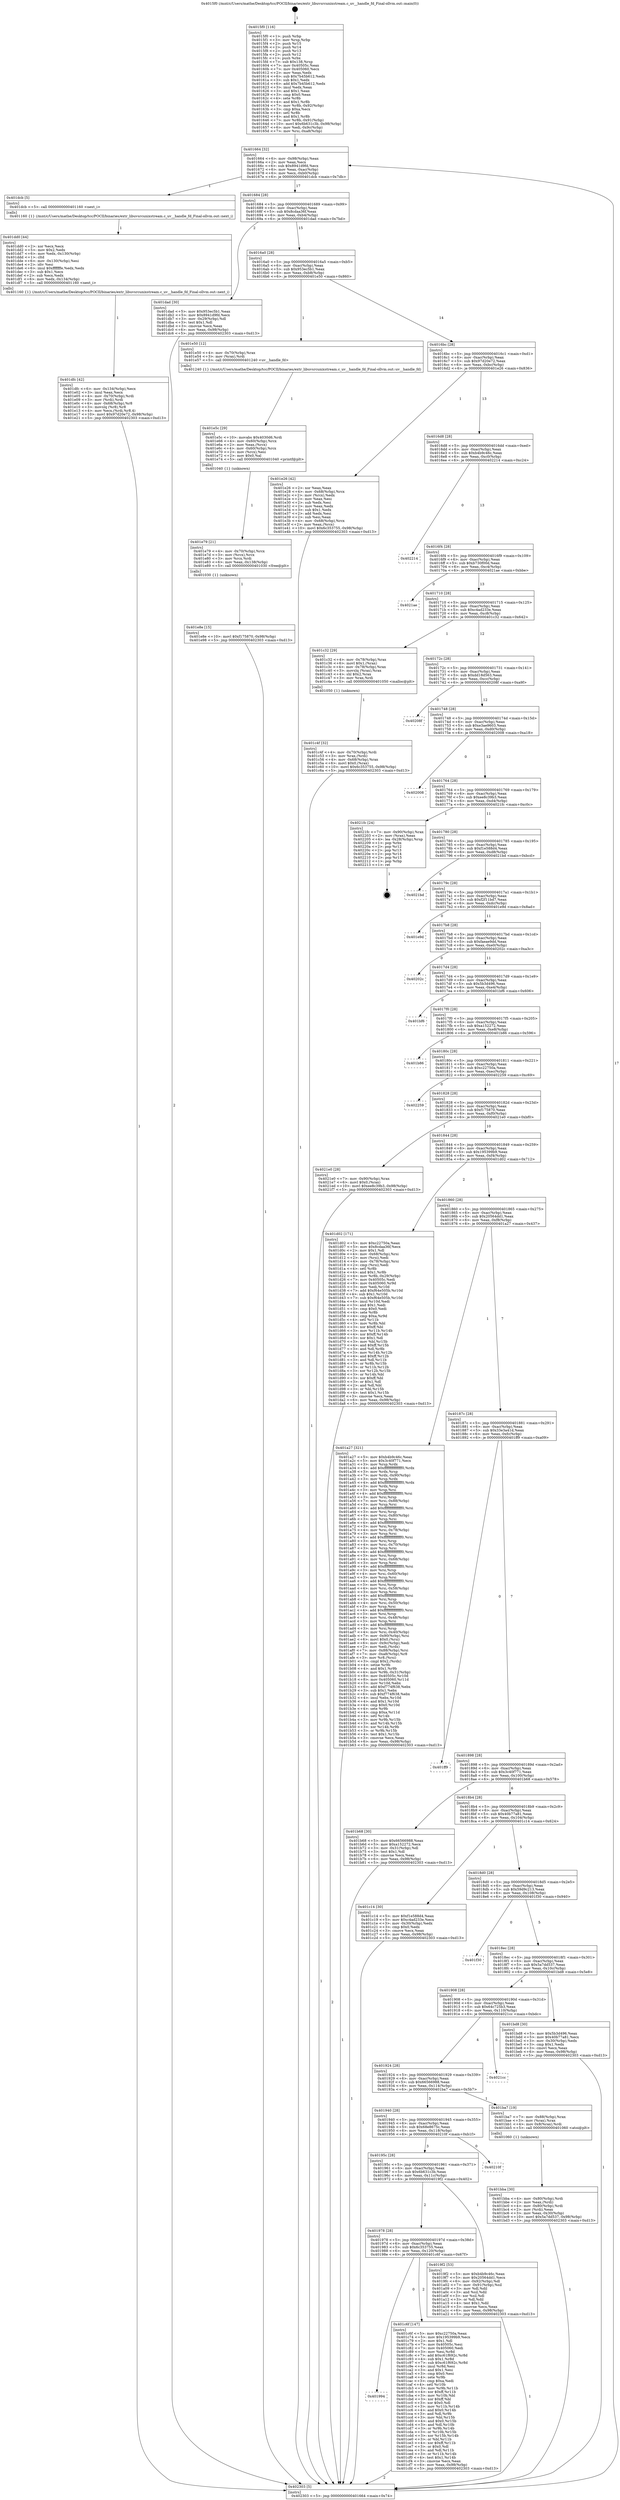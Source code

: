 digraph "0x4015f0" {
  label = "0x4015f0 (/mnt/c/Users/mathe/Desktop/tcc/POCII/binaries/extr_libuvsrcunixstream.c_uv__handle_fd_Final-ollvm.out::main(0))"
  labelloc = "t"
  node[shape=record]

  Entry [label="",width=0.3,height=0.3,shape=circle,fillcolor=black,style=filled]
  "0x401664" [label="{
     0x401664 [32]\l
     | [instrs]\l
     &nbsp;&nbsp;0x401664 \<+6\>: mov -0x98(%rbp),%eax\l
     &nbsp;&nbsp;0x40166a \<+2\>: mov %eax,%ecx\l
     &nbsp;&nbsp;0x40166c \<+6\>: sub $0x8941d9fd,%ecx\l
     &nbsp;&nbsp;0x401672 \<+6\>: mov %eax,-0xac(%rbp)\l
     &nbsp;&nbsp;0x401678 \<+6\>: mov %ecx,-0xb0(%rbp)\l
     &nbsp;&nbsp;0x40167e \<+6\>: je 0000000000401dcb \<main+0x7db\>\l
  }"]
  "0x401dcb" [label="{
     0x401dcb [5]\l
     | [instrs]\l
     &nbsp;&nbsp;0x401dcb \<+5\>: call 0000000000401160 \<next_i\>\l
     | [calls]\l
     &nbsp;&nbsp;0x401160 \{1\} (/mnt/c/Users/mathe/Desktop/tcc/POCII/binaries/extr_libuvsrcunixstream.c_uv__handle_fd_Final-ollvm.out::next_i)\l
  }"]
  "0x401684" [label="{
     0x401684 [28]\l
     | [instrs]\l
     &nbsp;&nbsp;0x401684 \<+5\>: jmp 0000000000401689 \<main+0x99\>\l
     &nbsp;&nbsp;0x401689 \<+6\>: mov -0xac(%rbp),%eax\l
     &nbsp;&nbsp;0x40168f \<+5\>: sub $0x8cdaa36f,%eax\l
     &nbsp;&nbsp;0x401694 \<+6\>: mov %eax,-0xb4(%rbp)\l
     &nbsp;&nbsp;0x40169a \<+6\>: je 0000000000401dad \<main+0x7bd\>\l
  }"]
  Exit [label="",width=0.3,height=0.3,shape=circle,fillcolor=black,style=filled,peripheries=2]
  "0x401dad" [label="{
     0x401dad [30]\l
     | [instrs]\l
     &nbsp;&nbsp;0x401dad \<+5\>: mov $0x953ec5b1,%eax\l
     &nbsp;&nbsp;0x401db2 \<+5\>: mov $0x8941d9fd,%ecx\l
     &nbsp;&nbsp;0x401db7 \<+3\>: mov -0x29(%rbp),%dl\l
     &nbsp;&nbsp;0x401dba \<+3\>: test $0x1,%dl\l
     &nbsp;&nbsp;0x401dbd \<+3\>: cmovne %ecx,%eax\l
     &nbsp;&nbsp;0x401dc0 \<+6\>: mov %eax,-0x98(%rbp)\l
     &nbsp;&nbsp;0x401dc6 \<+5\>: jmp 0000000000402303 \<main+0xd13\>\l
  }"]
  "0x4016a0" [label="{
     0x4016a0 [28]\l
     | [instrs]\l
     &nbsp;&nbsp;0x4016a0 \<+5\>: jmp 00000000004016a5 \<main+0xb5\>\l
     &nbsp;&nbsp;0x4016a5 \<+6\>: mov -0xac(%rbp),%eax\l
     &nbsp;&nbsp;0x4016ab \<+5\>: sub $0x953ec5b1,%eax\l
     &nbsp;&nbsp;0x4016b0 \<+6\>: mov %eax,-0xb8(%rbp)\l
     &nbsp;&nbsp;0x4016b6 \<+6\>: je 0000000000401e50 \<main+0x860\>\l
  }"]
  "0x401e8e" [label="{
     0x401e8e [15]\l
     | [instrs]\l
     &nbsp;&nbsp;0x401e8e \<+10\>: movl $0xf175870,-0x98(%rbp)\l
     &nbsp;&nbsp;0x401e98 \<+5\>: jmp 0000000000402303 \<main+0xd13\>\l
  }"]
  "0x401e50" [label="{
     0x401e50 [12]\l
     | [instrs]\l
     &nbsp;&nbsp;0x401e50 \<+4\>: mov -0x70(%rbp),%rax\l
     &nbsp;&nbsp;0x401e54 \<+3\>: mov (%rax),%rdi\l
     &nbsp;&nbsp;0x401e57 \<+5\>: call 0000000000401240 \<uv__handle_fd\>\l
     | [calls]\l
     &nbsp;&nbsp;0x401240 \{1\} (/mnt/c/Users/mathe/Desktop/tcc/POCII/binaries/extr_libuvsrcunixstream.c_uv__handle_fd_Final-ollvm.out::uv__handle_fd)\l
  }"]
  "0x4016bc" [label="{
     0x4016bc [28]\l
     | [instrs]\l
     &nbsp;&nbsp;0x4016bc \<+5\>: jmp 00000000004016c1 \<main+0xd1\>\l
     &nbsp;&nbsp;0x4016c1 \<+6\>: mov -0xac(%rbp),%eax\l
     &nbsp;&nbsp;0x4016c7 \<+5\>: sub $0x97d20e72,%eax\l
     &nbsp;&nbsp;0x4016cc \<+6\>: mov %eax,-0xbc(%rbp)\l
     &nbsp;&nbsp;0x4016d2 \<+6\>: je 0000000000401e26 \<main+0x836\>\l
  }"]
  "0x401e79" [label="{
     0x401e79 [21]\l
     | [instrs]\l
     &nbsp;&nbsp;0x401e79 \<+4\>: mov -0x70(%rbp),%rcx\l
     &nbsp;&nbsp;0x401e7d \<+3\>: mov (%rcx),%rcx\l
     &nbsp;&nbsp;0x401e80 \<+3\>: mov %rcx,%rdi\l
     &nbsp;&nbsp;0x401e83 \<+6\>: mov %eax,-0x138(%rbp)\l
     &nbsp;&nbsp;0x401e89 \<+5\>: call 0000000000401030 \<free@plt\>\l
     | [calls]\l
     &nbsp;&nbsp;0x401030 \{1\} (unknown)\l
  }"]
  "0x401e26" [label="{
     0x401e26 [42]\l
     | [instrs]\l
     &nbsp;&nbsp;0x401e26 \<+2\>: xor %eax,%eax\l
     &nbsp;&nbsp;0x401e28 \<+4\>: mov -0x68(%rbp),%rcx\l
     &nbsp;&nbsp;0x401e2c \<+2\>: mov (%rcx),%edx\l
     &nbsp;&nbsp;0x401e2e \<+2\>: mov %eax,%esi\l
     &nbsp;&nbsp;0x401e30 \<+2\>: sub %edx,%esi\l
     &nbsp;&nbsp;0x401e32 \<+2\>: mov %eax,%edx\l
     &nbsp;&nbsp;0x401e34 \<+3\>: sub $0x1,%edx\l
     &nbsp;&nbsp;0x401e37 \<+2\>: add %edx,%esi\l
     &nbsp;&nbsp;0x401e39 \<+2\>: sub %esi,%eax\l
     &nbsp;&nbsp;0x401e3b \<+4\>: mov -0x68(%rbp),%rcx\l
     &nbsp;&nbsp;0x401e3f \<+2\>: mov %eax,(%rcx)\l
     &nbsp;&nbsp;0x401e41 \<+10\>: movl $0x6c353755,-0x98(%rbp)\l
     &nbsp;&nbsp;0x401e4b \<+5\>: jmp 0000000000402303 \<main+0xd13\>\l
  }"]
  "0x4016d8" [label="{
     0x4016d8 [28]\l
     | [instrs]\l
     &nbsp;&nbsp;0x4016d8 \<+5\>: jmp 00000000004016dd \<main+0xed\>\l
     &nbsp;&nbsp;0x4016dd \<+6\>: mov -0xac(%rbp),%eax\l
     &nbsp;&nbsp;0x4016e3 \<+5\>: sub $0xb4b9c46c,%eax\l
     &nbsp;&nbsp;0x4016e8 \<+6\>: mov %eax,-0xc0(%rbp)\l
     &nbsp;&nbsp;0x4016ee \<+6\>: je 0000000000402214 \<main+0xc24\>\l
  }"]
  "0x401e5c" [label="{
     0x401e5c [29]\l
     | [instrs]\l
     &nbsp;&nbsp;0x401e5c \<+10\>: movabs $0x4030d6,%rdi\l
     &nbsp;&nbsp;0x401e66 \<+4\>: mov -0x60(%rbp),%rcx\l
     &nbsp;&nbsp;0x401e6a \<+2\>: mov %eax,(%rcx)\l
     &nbsp;&nbsp;0x401e6c \<+4\>: mov -0x60(%rbp),%rcx\l
     &nbsp;&nbsp;0x401e70 \<+2\>: mov (%rcx),%esi\l
     &nbsp;&nbsp;0x401e72 \<+2\>: mov $0x0,%al\l
     &nbsp;&nbsp;0x401e74 \<+5\>: call 0000000000401040 \<printf@plt\>\l
     | [calls]\l
     &nbsp;&nbsp;0x401040 \{1\} (unknown)\l
  }"]
  "0x402214" [label="{
     0x402214\l
  }", style=dashed]
  "0x4016f4" [label="{
     0x4016f4 [28]\l
     | [instrs]\l
     &nbsp;&nbsp;0x4016f4 \<+5\>: jmp 00000000004016f9 \<main+0x109\>\l
     &nbsp;&nbsp;0x4016f9 \<+6\>: mov -0xac(%rbp),%eax\l
     &nbsp;&nbsp;0x4016ff \<+5\>: sub $0xb730f00d,%eax\l
     &nbsp;&nbsp;0x401704 \<+6\>: mov %eax,-0xc4(%rbp)\l
     &nbsp;&nbsp;0x40170a \<+6\>: je 00000000004021ae \<main+0xbbe\>\l
  }"]
  "0x401dfc" [label="{
     0x401dfc [42]\l
     | [instrs]\l
     &nbsp;&nbsp;0x401dfc \<+6\>: mov -0x134(%rbp),%ecx\l
     &nbsp;&nbsp;0x401e02 \<+3\>: imul %eax,%ecx\l
     &nbsp;&nbsp;0x401e05 \<+4\>: mov -0x70(%rbp),%rdi\l
     &nbsp;&nbsp;0x401e09 \<+3\>: mov (%rdi),%rdi\l
     &nbsp;&nbsp;0x401e0c \<+4\>: mov -0x68(%rbp),%r8\l
     &nbsp;&nbsp;0x401e10 \<+3\>: movslq (%r8),%r8\l
     &nbsp;&nbsp;0x401e13 \<+4\>: mov %ecx,(%rdi,%r8,4)\l
     &nbsp;&nbsp;0x401e17 \<+10\>: movl $0x97d20e72,-0x98(%rbp)\l
     &nbsp;&nbsp;0x401e21 \<+5\>: jmp 0000000000402303 \<main+0xd13\>\l
  }"]
  "0x4021ae" [label="{
     0x4021ae\l
  }", style=dashed]
  "0x401710" [label="{
     0x401710 [28]\l
     | [instrs]\l
     &nbsp;&nbsp;0x401710 \<+5\>: jmp 0000000000401715 \<main+0x125\>\l
     &nbsp;&nbsp;0x401715 \<+6\>: mov -0xac(%rbp),%eax\l
     &nbsp;&nbsp;0x40171b \<+5\>: sub $0xc4ad233e,%eax\l
     &nbsp;&nbsp;0x401720 \<+6\>: mov %eax,-0xc8(%rbp)\l
     &nbsp;&nbsp;0x401726 \<+6\>: je 0000000000401c32 \<main+0x642\>\l
  }"]
  "0x401dd0" [label="{
     0x401dd0 [44]\l
     | [instrs]\l
     &nbsp;&nbsp;0x401dd0 \<+2\>: xor %ecx,%ecx\l
     &nbsp;&nbsp;0x401dd2 \<+5\>: mov $0x2,%edx\l
     &nbsp;&nbsp;0x401dd7 \<+6\>: mov %edx,-0x130(%rbp)\l
     &nbsp;&nbsp;0x401ddd \<+1\>: cltd\l
     &nbsp;&nbsp;0x401dde \<+6\>: mov -0x130(%rbp),%esi\l
     &nbsp;&nbsp;0x401de4 \<+2\>: idiv %esi\l
     &nbsp;&nbsp;0x401de6 \<+6\>: imul $0xfffffffe,%edx,%edx\l
     &nbsp;&nbsp;0x401dec \<+3\>: sub $0x1,%ecx\l
     &nbsp;&nbsp;0x401def \<+2\>: sub %ecx,%edx\l
     &nbsp;&nbsp;0x401df1 \<+6\>: mov %edx,-0x134(%rbp)\l
     &nbsp;&nbsp;0x401df7 \<+5\>: call 0000000000401160 \<next_i\>\l
     | [calls]\l
     &nbsp;&nbsp;0x401160 \{1\} (/mnt/c/Users/mathe/Desktop/tcc/POCII/binaries/extr_libuvsrcunixstream.c_uv__handle_fd_Final-ollvm.out::next_i)\l
  }"]
  "0x401c32" [label="{
     0x401c32 [29]\l
     | [instrs]\l
     &nbsp;&nbsp;0x401c32 \<+4\>: mov -0x78(%rbp),%rax\l
     &nbsp;&nbsp;0x401c36 \<+6\>: movl $0x1,(%rax)\l
     &nbsp;&nbsp;0x401c3c \<+4\>: mov -0x78(%rbp),%rax\l
     &nbsp;&nbsp;0x401c40 \<+3\>: movslq (%rax),%rax\l
     &nbsp;&nbsp;0x401c43 \<+4\>: shl $0x2,%rax\l
     &nbsp;&nbsp;0x401c47 \<+3\>: mov %rax,%rdi\l
     &nbsp;&nbsp;0x401c4a \<+5\>: call 0000000000401050 \<malloc@plt\>\l
     | [calls]\l
     &nbsp;&nbsp;0x401050 \{1\} (unknown)\l
  }"]
  "0x40172c" [label="{
     0x40172c [28]\l
     | [instrs]\l
     &nbsp;&nbsp;0x40172c \<+5\>: jmp 0000000000401731 \<main+0x141\>\l
     &nbsp;&nbsp;0x401731 \<+6\>: mov -0xac(%rbp),%eax\l
     &nbsp;&nbsp;0x401737 \<+5\>: sub $0xdd18d563,%eax\l
     &nbsp;&nbsp;0x40173c \<+6\>: mov %eax,-0xcc(%rbp)\l
     &nbsp;&nbsp;0x401742 \<+6\>: je 000000000040208f \<main+0xa9f\>\l
  }"]
  "0x401994" [label="{
     0x401994\l
  }", style=dashed]
  "0x40208f" [label="{
     0x40208f\l
  }", style=dashed]
  "0x401748" [label="{
     0x401748 [28]\l
     | [instrs]\l
     &nbsp;&nbsp;0x401748 \<+5\>: jmp 000000000040174d \<main+0x15d\>\l
     &nbsp;&nbsp;0x40174d \<+6\>: mov -0xac(%rbp),%eax\l
     &nbsp;&nbsp;0x401753 \<+5\>: sub $0xe3ae9603,%eax\l
     &nbsp;&nbsp;0x401758 \<+6\>: mov %eax,-0xd0(%rbp)\l
     &nbsp;&nbsp;0x40175e \<+6\>: je 0000000000402008 \<main+0xa18\>\l
  }"]
  "0x401c6f" [label="{
     0x401c6f [147]\l
     | [instrs]\l
     &nbsp;&nbsp;0x401c6f \<+5\>: mov $0xc22750a,%eax\l
     &nbsp;&nbsp;0x401c74 \<+5\>: mov $0x195399b9,%ecx\l
     &nbsp;&nbsp;0x401c79 \<+2\>: mov $0x1,%dl\l
     &nbsp;&nbsp;0x401c7b \<+7\>: mov 0x40505c,%esi\l
     &nbsp;&nbsp;0x401c82 \<+7\>: mov 0x405060,%edi\l
     &nbsp;&nbsp;0x401c89 \<+3\>: mov %esi,%r8d\l
     &nbsp;&nbsp;0x401c8c \<+7\>: add $0xc61f692c,%r8d\l
     &nbsp;&nbsp;0x401c93 \<+4\>: sub $0x1,%r8d\l
     &nbsp;&nbsp;0x401c97 \<+7\>: sub $0xc61f692c,%r8d\l
     &nbsp;&nbsp;0x401c9e \<+4\>: imul %r8d,%esi\l
     &nbsp;&nbsp;0x401ca2 \<+3\>: and $0x1,%esi\l
     &nbsp;&nbsp;0x401ca5 \<+3\>: cmp $0x0,%esi\l
     &nbsp;&nbsp;0x401ca8 \<+4\>: sete %r9b\l
     &nbsp;&nbsp;0x401cac \<+3\>: cmp $0xa,%edi\l
     &nbsp;&nbsp;0x401caf \<+4\>: setl %r10b\l
     &nbsp;&nbsp;0x401cb3 \<+3\>: mov %r9b,%r11b\l
     &nbsp;&nbsp;0x401cb6 \<+4\>: xor $0xff,%r11b\l
     &nbsp;&nbsp;0x401cba \<+3\>: mov %r10b,%bl\l
     &nbsp;&nbsp;0x401cbd \<+3\>: xor $0xff,%bl\l
     &nbsp;&nbsp;0x401cc0 \<+3\>: xor $0x0,%dl\l
     &nbsp;&nbsp;0x401cc3 \<+3\>: mov %r11b,%r14b\l
     &nbsp;&nbsp;0x401cc6 \<+4\>: and $0x0,%r14b\l
     &nbsp;&nbsp;0x401cca \<+3\>: and %dl,%r9b\l
     &nbsp;&nbsp;0x401ccd \<+3\>: mov %bl,%r15b\l
     &nbsp;&nbsp;0x401cd0 \<+4\>: and $0x0,%r15b\l
     &nbsp;&nbsp;0x401cd4 \<+3\>: and %dl,%r10b\l
     &nbsp;&nbsp;0x401cd7 \<+3\>: or %r9b,%r14b\l
     &nbsp;&nbsp;0x401cda \<+3\>: or %r10b,%r15b\l
     &nbsp;&nbsp;0x401cdd \<+3\>: xor %r15b,%r14b\l
     &nbsp;&nbsp;0x401ce0 \<+3\>: or %bl,%r11b\l
     &nbsp;&nbsp;0x401ce3 \<+4\>: xor $0xff,%r11b\l
     &nbsp;&nbsp;0x401ce7 \<+3\>: or $0x0,%dl\l
     &nbsp;&nbsp;0x401cea \<+3\>: and %dl,%r11b\l
     &nbsp;&nbsp;0x401ced \<+3\>: or %r11b,%r14b\l
     &nbsp;&nbsp;0x401cf0 \<+4\>: test $0x1,%r14b\l
     &nbsp;&nbsp;0x401cf4 \<+3\>: cmovne %ecx,%eax\l
     &nbsp;&nbsp;0x401cf7 \<+6\>: mov %eax,-0x98(%rbp)\l
     &nbsp;&nbsp;0x401cfd \<+5\>: jmp 0000000000402303 \<main+0xd13\>\l
  }"]
  "0x402008" [label="{
     0x402008\l
  }", style=dashed]
  "0x401764" [label="{
     0x401764 [28]\l
     | [instrs]\l
     &nbsp;&nbsp;0x401764 \<+5\>: jmp 0000000000401769 \<main+0x179\>\l
     &nbsp;&nbsp;0x401769 \<+6\>: mov -0xac(%rbp),%eax\l
     &nbsp;&nbsp;0x40176f \<+5\>: sub $0xee8c39b3,%eax\l
     &nbsp;&nbsp;0x401774 \<+6\>: mov %eax,-0xd4(%rbp)\l
     &nbsp;&nbsp;0x40177a \<+6\>: je 00000000004021fc \<main+0xc0c\>\l
  }"]
  "0x401c4f" [label="{
     0x401c4f [32]\l
     | [instrs]\l
     &nbsp;&nbsp;0x401c4f \<+4\>: mov -0x70(%rbp),%rdi\l
     &nbsp;&nbsp;0x401c53 \<+3\>: mov %rax,(%rdi)\l
     &nbsp;&nbsp;0x401c56 \<+4\>: mov -0x68(%rbp),%rax\l
     &nbsp;&nbsp;0x401c5a \<+6\>: movl $0x0,(%rax)\l
     &nbsp;&nbsp;0x401c60 \<+10\>: movl $0x6c353755,-0x98(%rbp)\l
     &nbsp;&nbsp;0x401c6a \<+5\>: jmp 0000000000402303 \<main+0xd13\>\l
  }"]
  "0x4021fc" [label="{
     0x4021fc [24]\l
     | [instrs]\l
     &nbsp;&nbsp;0x4021fc \<+7\>: mov -0x90(%rbp),%rax\l
     &nbsp;&nbsp;0x402203 \<+2\>: mov (%rax),%eax\l
     &nbsp;&nbsp;0x402205 \<+4\>: lea -0x28(%rbp),%rsp\l
     &nbsp;&nbsp;0x402209 \<+1\>: pop %rbx\l
     &nbsp;&nbsp;0x40220a \<+2\>: pop %r12\l
     &nbsp;&nbsp;0x40220c \<+2\>: pop %r13\l
     &nbsp;&nbsp;0x40220e \<+2\>: pop %r14\l
     &nbsp;&nbsp;0x402210 \<+2\>: pop %r15\l
     &nbsp;&nbsp;0x402212 \<+1\>: pop %rbp\l
     &nbsp;&nbsp;0x402213 \<+1\>: ret\l
  }"]
  "0x401780" [label="{
     0x401780 [28]\l
     | [instrs]\l
     &nbsp;&nbsp;0x401780 \<+5\>: jmp 0000000000401785 \<main+0x195\>\l
     &nbsp;&nbsp;0x401785 \<+6\>: mov -0xac(%rbp),%eax\l
     &nbsp;&nbsp;0x40178b \<+5\>: sub $0xf1e588d4,%eax\l
     &nbsp;&nbsp;0x401790 \<+6\>: mov %eax,-0xd8(%rbp)\l
     &nbsp;&nbsp;0x401796 \<+6\>: je 00000000004021bd \<main+0xbcd\>\l
  }"]
  "0x401bba" [label="{
     0x401bba [30]\l
     | [instrs]\l
     &nbsp;&nbsp;0x401bba \<+4\>: mov -0x80(%rbp),%rdi\l
     &nbsp;&nbsp;0x401bbe \<+2\>: mov %eax,(%rdi)\l
     &nbsp;&nbsp;0x401bc0 \<+4\>: mov -0x80(%rbp),%rdi\l
     &nbsp;&nbsp;0x401bc4 \<+2\>: mov (%rdi),%eax\l
     &nbsp;&nbsp;0x401bc6 \<+3\>: mov %eax,-0x30(%rbp)\l
     &nbsp;&nbsp;0x401bc9 \<+10\>: movl $0x5a7dd537,-0x98(%rbp)\l
     &nbsp;&nbsp;0x401bd3 \<+5\>: jmp 0000000000402303 \<main+0xd13\>\l
  }"]
  "0x4021bd" [label="{
     0x4021bd\l
  }", style=dashed]
  "0x40179c" [label="{
     0x40179c [28]\l
     | [instrs]\l
     &nbsp;&nbsp;0x40179c \<+5\>: jmp 00000000004017a1 \<main+0x1b1\>\l
     &nbsp;&nbsp;0x4017a1 \<+6\>: mov -0xac(%rbp),%eax\l
     &nbsp;&nbsp;0x4017a7 \<+5\>: sub $0xf2f11bd7,%eax\l
     &nbsp;&nbsp;0x4017ac \<+6\>: mov %eax,-0xdc(%rbp)\l
     &nbsp;&nbsp;0x4017b2 \<+6\>: je 0000000000401e9d \<main+0x8ad\>\l
  }"]
  "0x4015f0" [label="{
     0x4015f0 [116]\l
     | [instrs]\l
     &nbsp;&nbsp;0x4015f0 \<+1\>: push %rbp\l
     &nbsp;&nbsp;0x4015f1 \<+3\>: mov %rsp,%rbp\l
     &nbsp;&nbsp;0x4015f4 \<+2\>: push %r15\l
     &nbsp;&nbsp;0x4015f6 \<+2\>: push %r14\l
     &nbsp;&nbsp;0x4015f8 \<+2\>: push %r13\l
     &nbsp;&nbsp;0x4015fa \<+2\>: push %r12\l
     &nbsp;&nbsp;0x4015fc \<+1\>: push %rbx\l
     &nbsp;&nbsp;0x4015fd \<+7\>: sub $0x138,%rsp\l
     &nbsp;&nbsp;0x401604 \<+7\>: mov 0x40505c,%eax\l
     &nbsp;&nbsp;0x40160b \<+7\>: mov 0x405060,%ecx\l
     &nbsp;&nbsp;0x401612 \<+2\>: mov %eax,%edx\l
     &nbsp;&nbsp;0x401614 \<+6\>: sub $0x7b45b612,%edx\l
     &nbsp;&nbsp;0x40161a \<+3\>: sub $0x1,%edx\l
     &nbsp;&nbsp;0x40161d \<+6\>: add $0x7b45b612,%edx\l
     &nbsp;&nbsp;0x401623 \<+3\>: imul %edx,%eax\l
     &nbsp;&nbsp;0x401626 \<+3\>: and $0x1,%eax\l
     &nbsp;&nbsp;0x401629 \<+3\>: cmp $0x0,%eax\l
     &nbsp;&nbsp;0x40162c \<+4\>: sete %r8b\l
     &nbsp;&nbsp;0x401630 \<+4\>: and $0x1,%r8b\l
     &nbsp;&nbsp;0x401634 \<+7\>: mov %r8b,-0x92(%rbp)\l
     &nbsp;&nbsp;0x40163b \<+3\>: cmp $0xa,%ecx\l
     &nbsp;&nbsp;0x40163e \<+4\>: setl %r8b\l
     &nbsp;&nbsp;0x401642 \<+4\>: and $0x1,%r8b\l
     &nbsp;&nbsp;0x401646 \<+7\>: mov %r8b,-0x91(%rbp)\l
     &nbsp;&nbsp;0x40164d \<+10\>: movl $0x6b631c3b,-0x98(%rbp)\l
     &nbsp;&nbsp;0x401657 \<+6\>: mov %edi,-0x9c(%rbp)\l
     &nbsp;&nbsp;0x40165d \<+7\>: mov %rsi,-0xa8(%rbp)\l
  }"]
  "0x401e9d" [label="{
     0x401e9d\l
  }", style=dashed]
  "0x4017b8" [label="{
     0x4017b8 [28]\l
     | [instrs]\l
     &nbsp;&nbsp;0x4017b8 \<+5\>: jmp 00000000004017bd \<main+0x1cd\>\l
     &nbsp;&nbsp;0x4017bd \<+6\>: mov -0xac(%rbp),%eax\l
     &nbsp;&nbsp;0x4017c3 \<+5\>: sub $0xfaeae9dd,%eax\l
     &nbsp;&nbsp;0x4017c8 \<+6\>: mov %eax,-0xe0(%rbp)\l
     &nbsp;&nbsp;0x4017ce \<+6\>: je 000000000040202c \<main+0xa3c\>\l
  }"]
  "0x402303" [label="{
     0x402303 [5]\l
     | [instrs]\l
     &nbsp;&nbsp;0x402303 \<+5\>: jmp 0000000000401664 \<main+0x74\>\l
  }"]
  "0x40202c" [label="{
     0x40202c\l
  }", style=dashed]
  "0x4017d4" [label="{
     0x4017d4 [28]\l
     | [instrs]\l
     &nbsp;&nbsp;0x4017d4 \<+5\>: jmp 00000000004017d9 \<main+0x1e9\>\l
     &nbsp;&nbsp;0x4017d9 \<+6\>: mov -0xac(%rbp),%eax\l
     &nbsp;&nbsp;0x4017df \<+5\>: sub $0x5b3d496,%eax\l
     &nbsp;&nbsp;0x4017e4 \<+6\>: mov %eax,-0xe4(%rbp)\l
     &nbsp;&nbsp;0x4017ea \<+6\>: je 0000000000401bf6 \<main+0x606\>\l
  }"]
  "0x401978" [label="{
     0x401978 [28]\l
     | [instrs]\l
     &nbsp;&nbsp;0x401978 \<+5\>: jmp 000000000040197d \<main+0x38d\>\l
     &nbsp;&nbsp;0x40197d \<+6\>: mov -0xac(%rbp),%eax\l
     &nbsp;&nbsp;0x401983 \<+5\>: sub $0x6c353755,%eax\l
     &nbsp;&nbsp;0x401988 \<+6\>: mov %eax,-0x120(%rbp)\l
     &nbsp;&nbsp;0x40198e \<+6\>: je 0000000000401c6f \<main+0x67f\>\l
  }"]
  "0x401bf6" [label="{
     0x401bf6\l
  }", style=dashed]
  "0x4017f0" [label="{
     0x4017f0 [28]\l
     | [instrs]\l
     &nbsp;&nbsp;0x4017f0 \<+5\>: jmp 00000000004017f5 \<main+0x205\>\l
     &nbsp;&nbsp;0x4017f5 \<+6\>: mov -0xac(%rbp),%eax\l
     &nbsp;&nbsp;0x4017fb \<+5\>: sub $0xa152272,%eax\l
     &nbsp;&nbsp;0x401800 \<+6\>: mov %eax,-0xe8(%rbp)\l
     &nbsp;&nbsp;0x401806 \<+6\>: je 0000000000401b86 \<main+0x596\>\l
  }"]
  "0x4019f2" [label="{
     0x4019f2 [53]\l
     | [instrs]\l
     &nbsp;&nbsp;0x4019f2 \<+5\>: mov $0xb4b9c46c,%eax\l
     &nbsp;&nbsp;0x4019f7 \<+5\>: mov $0x20564dd1,%ecx\l
     &nbsp;&nbsp;0x4019fc \<+6\>: mov -0x92(%rbp),%dl\l
     &nbsp;&nbsp;0x401a02 \<+7\>: mov -0x91(%rbp),%sil\l
     &nbsp;&nbsp;0x401a09 \<+3\>: mov %dl,%dil\l
     &nbsp;&nbsp;0x401a0c \<+3\>: and %sil,%dil\l
     &nbsp;&nbsp;0x401a0f \<+3\>: xor %sil,%dl\l
     &nbsp;&nbsp;0x401a12 \<+3\>: or %dl,%dil\l
     &nbsp;&nbsp;0x401a15 \<+4\>: test $0x1,%dil\l
     &nbsp;&nbsp;0x401a19 \<+3\>: cmovne %ecx,%eax\l
     &nbsp;&nbsp;0x401a1c \<+6\>: mov %eax,-0x98(%rbp)\l
     &nbsp;&nbsp;0x401a22 \<+5\>: jmp 0000000000402303 \<main+0xd13\>\l
  }"]
  "0x401b86" [label="{
     0x401b86\l
  }", style=dashed]
  "0x40180c" [label="{
     0x40180c [28]\l
     | [instrs]\l
     &nbsp;&nbsp;0x40180c \<+5\>: jmp 0000000000401811 \<main+0x221\>\l
     &nbsp;&nbsp;0x401811 \<+6\>: mov -0xac(%rbp),%eax\l
     &nbsp;&nbsp;0x401817 \<+5\>: sub $0xc22750a,%eax\l
     &nbsp;&nbsp;0x40181c \<+6\>: mov %eax,-0xec(%rbp)\l
     &nbsp;&nbsp;0x401822 \<+6\>: je 0000000000402259 \<main+0xc69\>\l
  }"]
  "0x40195c" [label="{
     0x40195c [28]\l
     | [instrs]\l
     &nbsp;&nbsp;0x40195c \<+5\>: jmp 0000000000401961 \<main+0x371\>\l
     &nbsp;&nbsp;0x401961 \<+6\>: mov -0xac(%rbp),%eax\l
     &nbsp;&nbsp;0x401967 \<+5\>: sub $0x6b631c3b,%eax\l
     &nbsp;&nbsp;0x40196c \<+6\>: mov %eax,-0x11c(%rbp)\l
     &nbsp;&nbsp;0x401972 \<+6\>: je 00000000004019f2 \<main+0x402\>\l
  }"]
  "0x402259" [label="{
     0x402259\l
  }", style=dashed]
  "0x401828" [label="{
     0x401828 [28]\l
     | [instrs]\l
     &nbsp;&nbsp;0x401828 \<+5\>: jmp 000000000040182d \<main+0x23d\>\l
     &nbsp;&nbsp;0x40182d \<+6\>: mov -0xac(%rbp),%eax\l
     &nbsp;&nbsp;0x401833 \<+5\>: sub $0xf175870,%eax\l
     &nbsp;&nbsp;0x401838 \<+6\>: mov %eax,-0xf0(%rbp)\l
     &nbsp;&nbsp;0x40183e \<+6\>: je 00000000004021e0 \<main+0xbf0\>\l
  }"]
  "0x40210f" [label="{
     0x40210f\l
  }", style=dashed]
  "0x4021e0" [label="{
     0x4021e0 [28]\l
     | [instrs]\l
     &nbsp;&nbsp;0x4021e0 \<+7\>: mov -0x90(%rbp),%rax\l
     &nbsp;&nbsp;0x4021e7 \<+6\>: movl $0x0,(%rax)\l
     &nbsp;&nbsp;0x4021ed \<+10\>: movl $0xee8c39b3,-0x98(%rbp)\l
     &nbsp;&nbsp;0x4021f7 \<+5\>: jmp 0000000000402303 \<main+0xd13\>\l
  }"]
  "0x401844" [label="{
     0x401844 [28]\l
     | [instrs]\l
     &nbsp;&nbsp;0x401844 \<+5\>: jmp 0000000000401849 \<main+0x259\>\l
     &nbsp;&nbsp;0x401849 \<+6\>: mov -0xac(%rbp),%eax\l
     &nbsp;&nbsp;0x40184f \<+5\>: sub $0x195399b9,%eax\l
     &nbsp;&nbsp;0x401854 \<+6\>: mov %eax,-0xf4(%rbp)\l
     &nbsp;&nbsp;0x40185a \<+6\>: je 0000000000401d02 \<main+0x712\>\l
  }"]
  "0x401940" [label="{
     0x401940 [28]\l
     | [instrs]\l
     &nbsp;&nbsp;0x401940 \<+5\>: jmp 0000000000401945 \<main+0x355\>\l
     &nbsp;&nbsp;0x401945 \<+6\>: mov -0xac(%rbp),%eax\l
     &nbsp;&nbsp;0x40194b \<+5\>: sub $0x68e8675c,%eax\l
     &nbsp;&nbsp;0x401950 \<+6\>: mov %eax,-0x118(%rbp)\l
     &nbsp;&nbsp;0x401956 \<+6\>: je 000000000040210f \<main+0xb1f\>\l
  }"]
  "0x401d02" [label="{
     0x401d02 [171]\l
     | [instrs]\l
     &nbsp;&nbsp;0x401d02 \<+5\>: mov $0xc22750a,%eax\l
     &nbsp;&nbsp;0x401d07 \<+5\>: mov $0x8cdaa36f,%ecx\l
     &nbsp;&nbsp;0x401d0c \<+2\>: mov $0x1,%dl\l
     &nbsp;&nbsp;0x401d0e \<+4\>: mov -0x68(%rbp),%rsi\l
     &nbsp;&nbsp;0x401d12 \<+2\>: mov (%rsi),%edi\l
     &nbsp;&nbsp;0x401d14 \<+4\>: mov -0x78(%rbp),%rsi\l
     &nbsp;&nbsp;0x401d18 \<+2\>: cmp (%rsi),%edi\l
     &nbsp;&nbsp;0x401d1a \<+4\>: setl %r8b\l
     &nbsp;&nbsp;0x401d1e \<+4\>: and $0x1,%r8b\l
     &nbsp;&nbsp;0x401d22 \<+4\>: mov %r8b,-0x29(%rbp)\l
     &nbsp;&nbsp;0x401d26 \<+7\>: mov 0x40505c,%edi\l
     &nbsp;&nbsp;0x401d2d \<+8\>: mov 0x405060,%r9d\l
     &nbsp;&nbsp;0x401d35 \<+3\>: mov %edi,%r10d\l
     &nbsp;&nbsp;0x401d38 \<+7\>: add $0xf64e505b,%r10d\l
     &nbsp;&nbsp;0x401d3f \<+4\>: sub $0x1,%r10d\l
     &nbsp;&nbsp;0x401d43 \<+7\>: sub $0xf64e505b,%r10d\l
     &nbsp;&nbsp;0x401d4a \<+4\>: imul %r10d,%edi\l
     &nbsp;&nbsp;0x401d4e \<+3\>: and $0x1,%edi\l
     &nbsp;&nbsp;0x401d51 \<+3\>: cmp $0x0,%edi\l
     &nbsp;&nbsp;0x401d54 \<+4\>: sete %r8b\l
     &nbsp;&nbsp;0x401d58 \<+4\>: cmp $0xa,%r9d\l
     &nbsp;&nbsp;0x401d5c \<+4\>: setl %r11b\l
     &nbsp;&nbsp;0x401d60 \<+3\>: mov %r8b,%bl\l
     &nbsp;&nbsp;0x401d63 \<+3\>: xor $0xff,%bl\l
     &nbsp;&nbsp;0x401d66 \<+3\>: mov %r11b,%r14b\l
     &nbsp;&nbsp;0x401d69 \<+4\>: xor $0xff,%r14b\l
     &nbsp;&nbsp;0x401d6d \<+3\>: xor $0x1,%dl\l
     &nbsp;&nbsp;0x401d70 \<+3\>: mov %bl,%r15b\l
     &nbsp;&nbsp;0x401d73 \<+4\>: and $0xff,%r15b\l
     &nbsp;&nbsp;0x401d77 \<+3\>: and %dl,%r8b\l
     &nbsp;&nbsp;0x401d7a \<+3\>: mov %r14b,%r12b\l
     &nbsp;&nbsp;0x401d7d \<+4\>: and $0xff,%r12b\l
     &nbsp;&nbsp;0x401d81 \<+3\>: and %dl,%r11b\l
     &nbsp;&nbsp;0x401d84 \<+3\>: or %r8b,%r15b\l
     &nbsp;&nbsp;0x401d87 \<+3\>: or %r11b,%r12b\l
     &nbsp;&nbsp;0x401d8a \<+3\>: xor %r12b,%r15b\l
     &nbsp;&nbsp;0x401d8d \<+3\>: or %r14b,%bl\l
     &nbsp;&nbsp;0x401d90 \<+3\>: xor $0xff,%bl\l
     &nbsp;&nbsp;0x401d93 \<+3\>: or $0x1,%dl\l
     &nbsp;&nbsp;0x401d96 \<+2\>: and %dl,%bl\l
     &nbsp;&nbsp;0x401d98 \<+3\>: or %bl,%r15b\l
     &nbsp;&nbsp;0x401d9b \<+4\>: test $0x1,%r15b\l
     &nbsp;&nbsp;0x401d9f \<+3\>: cmovne %ecx,%eax\l
     &nbsp;&nbsp;0x401da2 \<+6\>: mov %eax,-0x98(%rbp)\l
     &nbsp;&nbsp;0x401da8 \<+5\>: jmp 0000000000402303 \<main+0xd13\>\l
  }"]
  "0x401860" [label="{
     0x401860 [28]\l
     | [instrs]\l
     &nbsp;&nbsp;0x401860 \<+5\>: jmp 0000000000401865 \<main+0x275\>\l
     &nbsp;&nbsp;0x401865 \<+6\>: mov -0xac(%rbp),%eax\l
     &nbsp;&nbsp;0x40186b \<+5\>: sub $0x20564dd1,%eax\l
     &nbsp;&nbsp;0x401870 \<+6\>: mov %eax,-0xf8(%rbp)\l
     &nbsp;&nbsp;0x401876 \<+6\>: je 0000000000401a27 \<main+0x437\>\l
  }"]
  "0x401ba7" [label="{
     0x401ba7 [19]\l
     | [instrs]\l
     &nbsp;&nbsp;0x401ba7 \<+7\>: mov -0x88(%rbp),%rax\l
     &nbsp;&nbsp;0x401bae \<+3\>: mov (%rax),%rax\l
     &nbsp;&nbsp;0x401bb1 \<+4\>: mov 0x8(%rax),%rdi\l
     &nbsp;&nbsp;0x401bb5 \<+5\>: call 0000000000401060 \<atoi@plt\>\l
     | [calls]\l
     &nbsp;&nbsp;0x401060 \{1\} (unknown)\l
  }"]
  "0x401a27" [label="{
     0x401a27 [321]\l
     | [instrs]\l
     &nbsp;&nbsp;0x401a27 \<+5\>: mov $0xb4b9c46c,%eax\l
     &nbsp;&nbsp;0x401a2c \<+5\>: mov $0x3c40f771,%ecx\l
     &nbsp;&nbsp;0x401a31 \<+3\>: mov %rsp,%rdx\l
     &nbsp;&nbsp;0x401a34 \<+4\>: add $0xfffffffffffffff0,%rdx\l
     &nbsp;&nbsp;0x401a38 \<+3\>: mov %rdx,%rsp\l
     &nbsp;&nbsp;0x401a3b \<+7\>: mov %rdx,-0x90(%rbp)\l
     &nbsp;&nbsp;0x401a42 \<+3\>: mov %rsp,%rdx\l
     &nbsp;&nbsp;0x401a45 \<+4\>: add $0xfffffffffffffff0,%rdx\l
     &nbsp;&nbsp;0x401a49 \<+3\>: mov %rdx,%rsp\l
     &nbsp;&nbsp;0x401a4c \<+3\>: mov %rsp,%rsi\l
     &nbsp;&nbsp;0x401a4f \<+4\>: add $0xfffffffffffffff0,%rsi\l
     &nbsp;&nbsp;0x401a53 \<+3\>: mov %rsi,%rsp\l
     &nbsp;&nbsp;0x401a56 \<+7\>: mov %rsi,-0x88(%rbp)\l
     &nbsp;&nbsp;0x401a5d \<+3\>: mov %rsp,%rsi\l
     &nbsp;&nbsp;0x401a60 \<+4\>: add $0xfffffffffffffff0,%rsi\l
     &nbsp;&nbsp;0x401a64 \<+3\>: mov %rsi,%rsp\l
     &nbsp;&nbsp;0x401a67 \<+4\>: mov %rsi,-0x80(%rbp)\l
     &nbsp;&nbsp;0x401a6b \<+3\>: mov %rsp,%rsi\l
     &nbsp;&nbsp;0x401a6e \<+4\>: add $0xfffffffffffffff0,%rsi\l
     &nbsp;&nbsp;0x401a72 \<+3\>: mov %rsi,%rsp\l
     &nbsp;&nbsp;0x401a75 \<+4\>: mov %rsi,-0x78(%rbp)\l
     &nbsp;&nbsp;0x401a79 \<+3\>: mov %rsp,%rsi\l
     &nbsp;&nbsp;0x401a7c \<+4\>: add $0xfffffffffffffff0,%rsi\l
     &nbsp;&nbsp;0x401a80 \<+3\>: mov %rsi,%rsp\l
     &nbsp;&nbsp;0x401a83 \<+4\>: mov %rsi,-0x70(%rbp)\l
     &nbsp;&nbsp;0x401a87 \<+3\>: mov %rsp,%rsi\l
     &nbsp;&nbsp;0x401a8a \<+4\>: add $0xfffffffffffffff0,%rsi\l
     &nbsp;&nbsp;0x401a8e \<+3\>: mov %rsi,%rsp\l
     &nbsp;&nbsp;0x401a91 \<+4\>: mov %rsi,-0x68(%rbp)\l
     &nbsp;&nbsp;0x401a95 \<+3\>: mov %rsp,%rsi\l
     &nbsp;&nbsp;0x401a98 \<+4\>: add $0xfffffffffffffff0,%rsi\l
     &nbsp;&nbsp;0x401a9c \<+3\>: mov %rsi,%rsp\l
     &nbsp;&nbsp;0x401a9f \<+4\>: mov %rsi,-0x60(%rbp)\l
     &nbsp;&nbsp;0x401aa3 \<+3\>: mov %rsp,%rsi\l
     &nbsp;&nbsp;0x401aa6 \<+4\>: add $0xfffffffffffffff0,%rsi\l
     &nbsp;&nbsp;0x401aaa \<+3\>: mov %rsi,%rsp\l
     &nbsp;&nbsp;0x401aad \<+4\>: mov %rsi,-0x58(%rbp)\l
     &nbsp;&nbsp;0x401ab1 \<+3\>: mov %rsp,%rsi\l
     &nbsp;&nbsp;0x401ab4 \<+4\>: add $0xfffffffffffffff0,%rsi\l
     &nbsp;&nbsp;0x401ab8 \<+3\>: mov %rsi,%rsp\l
     &nbsp;&nbsp;0x401abb \<+4\>: mov %rsi,-0x50(%rbp)\l
     &nbsp;&nbsp;0x401abf \<+3\>: mov %rsp,%rsi\l
     &nbsp;&nbsp;0x401ac2 \<+4\>: add $0xfffffffffffffff0,%rsi\l
     &nbsp;&nbsp;0x401ac6 \<+3\>: mov %rsi,%rsp\l
     &nbsp;&nbsp;0x401ac9 \<+4\>: mov %rsi,-0x48(%rbp)\l
     &nbsp;&nbsp;0x401acd \<+3\>: mov %rsp,%rsi\l
     &nbsp;&nbsp;0x401ad0 \<+4\>: add $0xfffffffffffffff0,%rsi\l
     &nbsp;&nbsp;0x401ad4 \<+3\>: mov %rsi,%rsp\l
     &nbsp;&nbsp;0x401ad7 \<+4\>: mov %rsi,-0x40(%rbp)\l
     &nbsp;&nbsp;0x401adb \<+7\>: mov -0x90(%rbp),%rsi\l
     &nbsp;&nbsp;0x401ae2 \<+6\>: movl $0x0,(%rsi)\l
     &nbsp;&nbsp;0x401ae8 \<+6\>: mov -0x9c(%rbp),%edi\l
     &nbsp;&nbsp;0x401aee \<+2\>: mov %edi,(%rdx)\l
     &nbsp;&nbsp;0x401af0 \<+7\>: mov -0x88(%rbp),%rsi\l
     &nbsp;&nbsp;0x401af7 \<+7\>: mov -0xa8(%rbp),%r8\l
     &nbsp;&nbsp;0x401afe \<+3\>: mov %r8,(%rsi)\l
     &nbsp;&nbsp;0x401b01 \<+3\>: cmpl $0x2,(%rdx)\l
     &nbsp;&nbsp;0x401b04 \<+4\>: setne %r9b\l
     &nbsp;&nbsp;0x401b08 \<+4\>: and $0x1,%r9b\l
     &nbsp;&nbsp;0x401b0c \<+4\>: mov %r9b,-0x31(%rbp)\l
     &nbsp;&nbsp;0x401b10 \<+8\>: mov 0x40505c,%r10d\l
     &nbsp;&nbsp;0x401b18 \<+8\>: mov 0x405060,%r11d\l
     &nbsp;&nbsp;0x401b20 \<+3\>: mov %r10d,%ebx\l
     &nbsp;&nbsp;0x401b23 \<+6\>: add $0xf774f638,%ebx\l
     &nbsp;&nbsp;0x401b29 \<+3\>: sub $0x1,%ebx\l
     &nbsp;&nbsp;0x401b2c \<+6\>: sub $0xf774f638,%ebx\l
     &nbsp;&nbsp;0x401b32 \<+4\>: imul %ebx,%r10d\l
     &nbsp;&nbsp;0x401b36 \<+4\>: and $0x1,%r10d\l
     &nbsp;&nbsp;0x401b3a \<+4\>: cmp $0x0,%r10d\l
     &nbsp;&nbsp;0x401b3e \<+4\>: sete %r9b\l
     &nbsp;&nbsp;0x401b42 \<+4\>: cmp $0xa,%r11d\l
     &nbsp;&nbsp;0x401b46 \<+4\>: setl %r14b\l
     &nbsp;&nbsp;0x401b4a \<+3\>: mov %r9b,%r15b\l
     &nbsp;&nbsp;0x401b4d \<+3\>: and %r14b,%r15b\l
     &nbsp;&nbsp;0x401b50 \<+3\>: xor %r14b,%r9b\l
     &nbsp;&nbsp;0x401b53 \<+3\>: or %r9b,%r15b\l
     &nbsp;&nbsp;0x401b56 \<+4\>: test $0x1,%r15b\l
     &nbsp;&nbsp;0x401b5a \<+3\>: cmovne %ecx,%eax\l
     &nbsp;&nbsp;0x401b5d \<+6\>: mov %eax,-0x98(%rbp)\l
     &nbsp;&nbsp;0x401b63 \<+5\>: jmp 0000000000402303 \<main+0xd13\>\l
  }"]
  "0x40187c" [label="{
     0x40187c [28]\l
     | [instrs]\l
     &nbsp;&nbsp;0x40187c \<+5\>: jmp 0000000000401881 \<main+0x291\>\l
     &nbsp;&nbsp;0x401881 \<+6\>: mov -0xac(%rbp),%eax\l
     &nbsp;&nbsp;0x401887 \<+5\>: sub $0x33e3a41d,%eax\l
     &nbsp;&nbsp;0x40188c \<+6\>: mov %eax,-0xfc(%rbp)\l
     &nbsp;&nbsp;0x401892 \<+6\>: je 0000000000401ff9 \<main+0xa09\>\l
  }"]
  "0x401924" [label="{
     0x401924 [28]\l
     | [instrs]\l
     &nbsp;&nbsp;0x401924 \<+5\>: jmp 0000000000401929 \<main+0x339\>\l
     &nbsp;&nbsp;0x401929 \<+6\>: mov -0xac(%rbp),%eax\l
     &nbsp;&nbsp;0x40192f \<+5\>: sub $0x66566988,%eax\l
     &nbsp;&nbsp;0x401934 \<+6\>: mov %eax,-0x114(%rbp)\l
     &nbsp;&nbsp;0x40193a \<+6\>: je 0000000000401ba7 \<main+0x5b7\>\l
  }"]
  "0x401ff9" [label="{
     0x401ff9\l
  }", style=dashed]
  "0x401898" [label="{
     0x401898 [28]\l
     | [instrs]\l
     &nbsp;&nbsp;0x401898 \<+5\>: jmp 000000000040189d \<main+0x2ad\>\l
     &nbsp;&nbsp;0x40189d \<+6\>: mov -0xac(%rbp),%eax\l
     &nbsp;&nbsp;0x4018a3 \<+5\>: sub $0x3c40f771,%eax\l
     &nbsp;&nbsp;0x4018a8 \<+6\>: mov %eax,-0x100(%rbp)\l
     &nbsp;&nbsp;0x4018ae \<+6\>: je 0000000000401b68 \<main+0x578\>\l
  }"]
  "0x4021cc" [label="{
     0x4021cc\l
  }", style=dashed]
  "0x401b68" [label="{
     0x401b68 [30]\l
     | [instrs]\l
     &nbsp;&nbsp;0x401b68 \<+5\>: mov $0x66566988,%eax\l
     &nbsp;&nbsp;0x401b6d \<+5\>: mov $0xa152272,%ecx\l
     &nbsp;&nbsp;0x401b72 \<+3\>: mov -0x31(%rbp),%dl\l
     &nbsp;&nbsp;0x401b75 \<+3\>: test $0x1,%dl\l
     &nbsp;&nbsp;0x401b78 \<+3\>: cmovne %ecx,%eax\l
     &nbsp;&nbsp;0x401b7b \<+6\>: mov %eax,-0x98(%rbp)\l
     &nbsp;&nbsp;0x401b81 \<+5\>: jmp 0000000000402303 \<main+0xd13\>\l
  }"]
  "0x4018b4" [label="{
     0x4018b4 [28]\l
     | [instrs]\l
     &nbsp;&nbsp;0x4018b4 \<+5\>: jmp 00000000004018b9 \<main+0x2c9\>\l
     &nbsp;&nbsp;0x4018b9 \<+6\>: mov -0xac(%rbp),%eax\l
     &nbsp;&nbsp;0x4018bf \<+5\>: sub $0x40b77a81,%eax\l
     &nbsp;&nbsp;0x4018c4 \<+6\>: mov %eax,-0x104(%rbp)\l
     &nbsp;&nbsp;0x4018ca \<+6\>: je 0000000000401c14 \<main+0x624\>\l
  }"]
  "0x401908" [label="{
     0x401908 [28]\l
     | [instrs]\l
     &nbsp;&nbsp;0x401908 \<+5\>: jmp 000000000040190d \<main+0x31d\>\l
     &nbsp;&nbsp;0x40190d \<+6\>: mov -0xac(%rbp),%eax\l
     &nbsp;&nbsp;0x401913 \<+5\>: sub $0x64c725b3,%eax\l
     &nbsp;&nbsp;0x401918 \<+6\>: mov %eax,-0x110(%rbp)\l
     &nbsp;&nbsp;0x40191e \<+6\>: je 00000000004021cc \<main+0xbdc\>\l
  }"]
  "0x401c14" [label="{
     0x401c14 [30]\l
     | [instrs]\l
     &nbsp;&nbsp;0x401c14 \<+5\>: mov $0xf1e588d4,%eax\l
     &nbsp;&nbsp;0x401c19 \<+5\>: mov $0xc4ad233e,%ecx\l
     &nbsp;&nbsp;0x401c1e \<+3\>: mov -0x30(%rbp),%edx\l
     &nbsp;&nbsp;0x401c21 \<+3\>: cmp $0x0,%edx\l
     &nbsp;&nbsp;0x401c24 \<+3\>: cmove %ecx,%eax\l
     &nbsp;&nbsp;0x401c27 \<+6\>: mov %eax,-0x98(%rbp)\l
     &nbsp;&nbsp;0x401c2d \<+5\>: jmp 0000000000402303 \<main+0xd13\>\l
  }"]
  "0x4018d0" [label="{
     0x4018d0 [28]\l
     | [instrs]\l
     &nbsp;&nbsp;0x4018d0 \<+5\>: jmp 00000000004018d5 \<main+0x2e5\>\l
     &nbsp;&nbsp;0x4018d5 \<+6\>: mov -0xac(%rbp),%eax\l
     &nbsp;&nbsp;0x4018db \<+5\>: sub $0x59d9c213,%eax\l
     &nbsp;&nbsp;0x4018e0 \<+6\>: mov %eax,-0x108(%rbp)\l
     &nbsp;&nbsp;0x4018e6 \<+6\>: je 0000000000401f30 \<main+0x940\>\l
  }"]
  "0x401bd8" [label="{
     0x401bd8 [30]\l
     | [instrs]\l
     &nbsp;&nbsp;0x401bd8 \<+5\>: mov $0x5b3d496,%eax\l
     &nbsp;&nbsp;0x401bdd \<+5\>: mov $0x40b77a81,%ecx\l
     &nbsp;&nbsp;0x401be2 \<+3\>: mov -0x30(%rbp),%edx\l
     &nbsp;&nbsp;0x401be5 \<+3\>: cmp $0x1,%edx\l
     &nbsp;&nbsp;0x401be8 \<+3\>: cmovl %ecx,%eax\l
     &nbsp;&nbsp;0x401beb \<+6\>: mov %eax,-0x98(%rbp)\l
     &nbsp;&nbsp;0x401bf1 \<+5\>: jmp 0000000000402303 \<main+0xd13\>\l
  }"]
  "0x401f30" [label="{
     0x401f30\l
  }", style=dashed]
  "0x4018ec" [label="{
     0x4018ec [28]\l
     | [instrs]\l
     &nbsp;&nbsp;0x4018ec \<+5\>: jmp 00000000004018f1 \<main+0x301\>\l
     &nbsp;&nbsp;0x4018f1 \<+6\>: mov -0xac(%rbp),%eax\l
     &nbsp;&nbsp;0x4018f7 \<+5\>: sub $0x5a7dd537,%eax\l
     &nbsp;&nbsp;0x4018fc \<+6\>: mov %eax,-0x10c(%rbp)\l
     &nbsp;&nbsp;0x401902 \<+6\>: je 0000000000401bd8 \<main+0x5e8\>\l
  }"]
  Entry -> "0x4015f0" [label=" 1"]
  "0x401664" -> "0x401dcb" [label=" 1"]
  "0x401664" -> "0x401684" [label=" 17"]
  "0x4021fc" -> Exit [label=" 1"]
  "0x401684" -> "0x401dad" [label=" 2"]
  "0x401684" -> "0x4016a0" [label=" 15"]
  "0x4021e0" -> "0x402303" [label=" 1"]
  "0x4016a0" -> "0x401e50" [label=" 1"]
  "0x4016a0" -> "0x4016bc" [label=" 14"]
  "0x401e8e" -> "0x402303" [label=" 1"]
  "0x4016bc" -> "0x401e26" [label=" 1"]
  "0x4016bc" -> "0x4016d8" [label=" 13"]
  "0x401e79" -> "0x401e8e" [label=" 1"]
  "0x4016d8" -> "0x402214" [label=" 0"]
  "0x4016d8" -> "0x4016f4" [label=" 13"]
  "0x401e5c" -> "0x401e79" [label=" 1"]
  "0x4016f4" -> "0x4021ae" [label=" 0"]
  "0x4016f4" -> "0x401710" [label=" 13"]
  "0x401e50" -> "0x401e5c" [label=" 1"]
  "0x401710" -> "0x401c32" [label=" 1"]
  "0x401710" -> "0x40172c" [label=" 12"]
  "0x401e26" -> "0x402303" [label=" 1"]
  "0x40172c" -> "0x40208f" [label=" 0"]
  "0x40172c" -> "0x401748" [label=" 12"]
  "0x401dfc" -> "0x402303" [label=" 1"]
  "0x401748" -> "0x402008" [label=" 0"]
  "0x401748" -> "0x401764" [label=" 12"]
  "0x401dd0" -> "0x401dfc" [label=" 1"]
  "0x401764" -> "0x4021fc" [label=" 1"]
  "0x401764" -> "0x401780" [label=" 11"]
  "0x401dad" -> "0x402303" [label=" 2"]
  "0x401780" -> "0x4021bd" [label=" 0"]
  "0x401780" -> "0x40179c" [label=" 11"]
  "0x401d02" -> "0x402303" [label=" 2"]
  "0x40179c" -> "0x401e9d" [label=" 0"]
  "0x40179c" -> "0x4017b8" [label=" 11"]
  "0x401978" -> "0x401994" [label=" 0"]
  "0x4017b8" -> "0x40202c" [label=" 0"]
  "0x4017b8" -> "0x4017d4" [label=" 11"]
  "0x401978" -> "0x401c6f" [label=" 2"]
  "0x4017d4" -> "0x401bf6" [label=" 0"]
  "0x4017d4" -> "0x4017f0" [label=" 11"]
  "0x401dcb" -> "0x401dd0" [label=" 1"]
  "0x4017f0" -> "0x401b86" [label=" 0"]
  "0x4017f0" -> "0x40180c" [label=" 11"]
  "0x401c4f" -> "0x402303" [label=" 1"]
  "0x40180c" -> "0x402259" [label=" 0"]
  "0x40180c" -> "0x401828" [label=" 11"]
  "0x401c14" -> "0x402303" [label=" 1"]
  "0x401828" -> "0x4021e0" [label=" 1"]
  "0x401828" -> "0x401844" [label=" 10"]
  "0x401bd8" -> "0x402303" [label=" 1"]
  "0x401844" -> "0x401d02" [label=" 2"]
  "0x401844" -> "0x401860" [label=" 8"]
  "0x401ba7" -> "0x401bba" [label=" 1"]
  "0x401860" -> "0x401a27" [label=" 1"]
  "0x401860" -> "0x40187c" [label=" 7"]
  "0x401b68" -> "0x402303" [label=" 1"]
  "0x40187c" -> "0x401ff9" [label=" 0"]
  "0x40187c" -> "0x401898" [label=" 7"]
  "0x401c6f" -> "0x402303" [label=" 2"]
  "0x401898" -> "0x401b68" [label=" 1"]
  "0x401898" -> "0x4018b4" [label=" 6"]
  "0x402303" -> "0x401664" [label=" 17"]
  "0x4018b4" -> "0x401c14" [label=" 1"]
  "0x4018b4" -> "0x4018d0" [label=" 5"]
  "0x4019f2" -> "0x402303" [label=" 1"]
  "0x4018d0" -> "0x401f30" [label=" 0"]
  "0x4018d0" -> "0x4018ec" [label=" 5"]
  "0x40195c" -> "0x401978" [label=" 2"]
  "0x4018ec" -> "0x401bd8" [label=" 1"]
  "0x4018ec" -> "0x401908" [label=" 4"]
  "0x4015f0" -> "0x401664" [label=" 1"]
  "0x401908" -> "0x4021cc" [label=" 0"]
  "0x401908" -> "0x401924" [label=" 4"]
  "0x401a27" -> "0x402303" [label=" 1"]
  "0x401924" -> "0x401ba7" [label=" 1"]
  "0x401924" -> "0x401940" [label=" 3"]
  "0x401bba" -> "0x402303" [label=" 1"]
  "0x401940" -> "0x40210f" [label=" 0"]
  "0x401940" -> "0x40195c" [label=" 3"]
  "0x401c32" -> "0x401c4f" [label=" 1"]
  "0x40195c" -> "0x4019f2" [label=" 1"]
}
